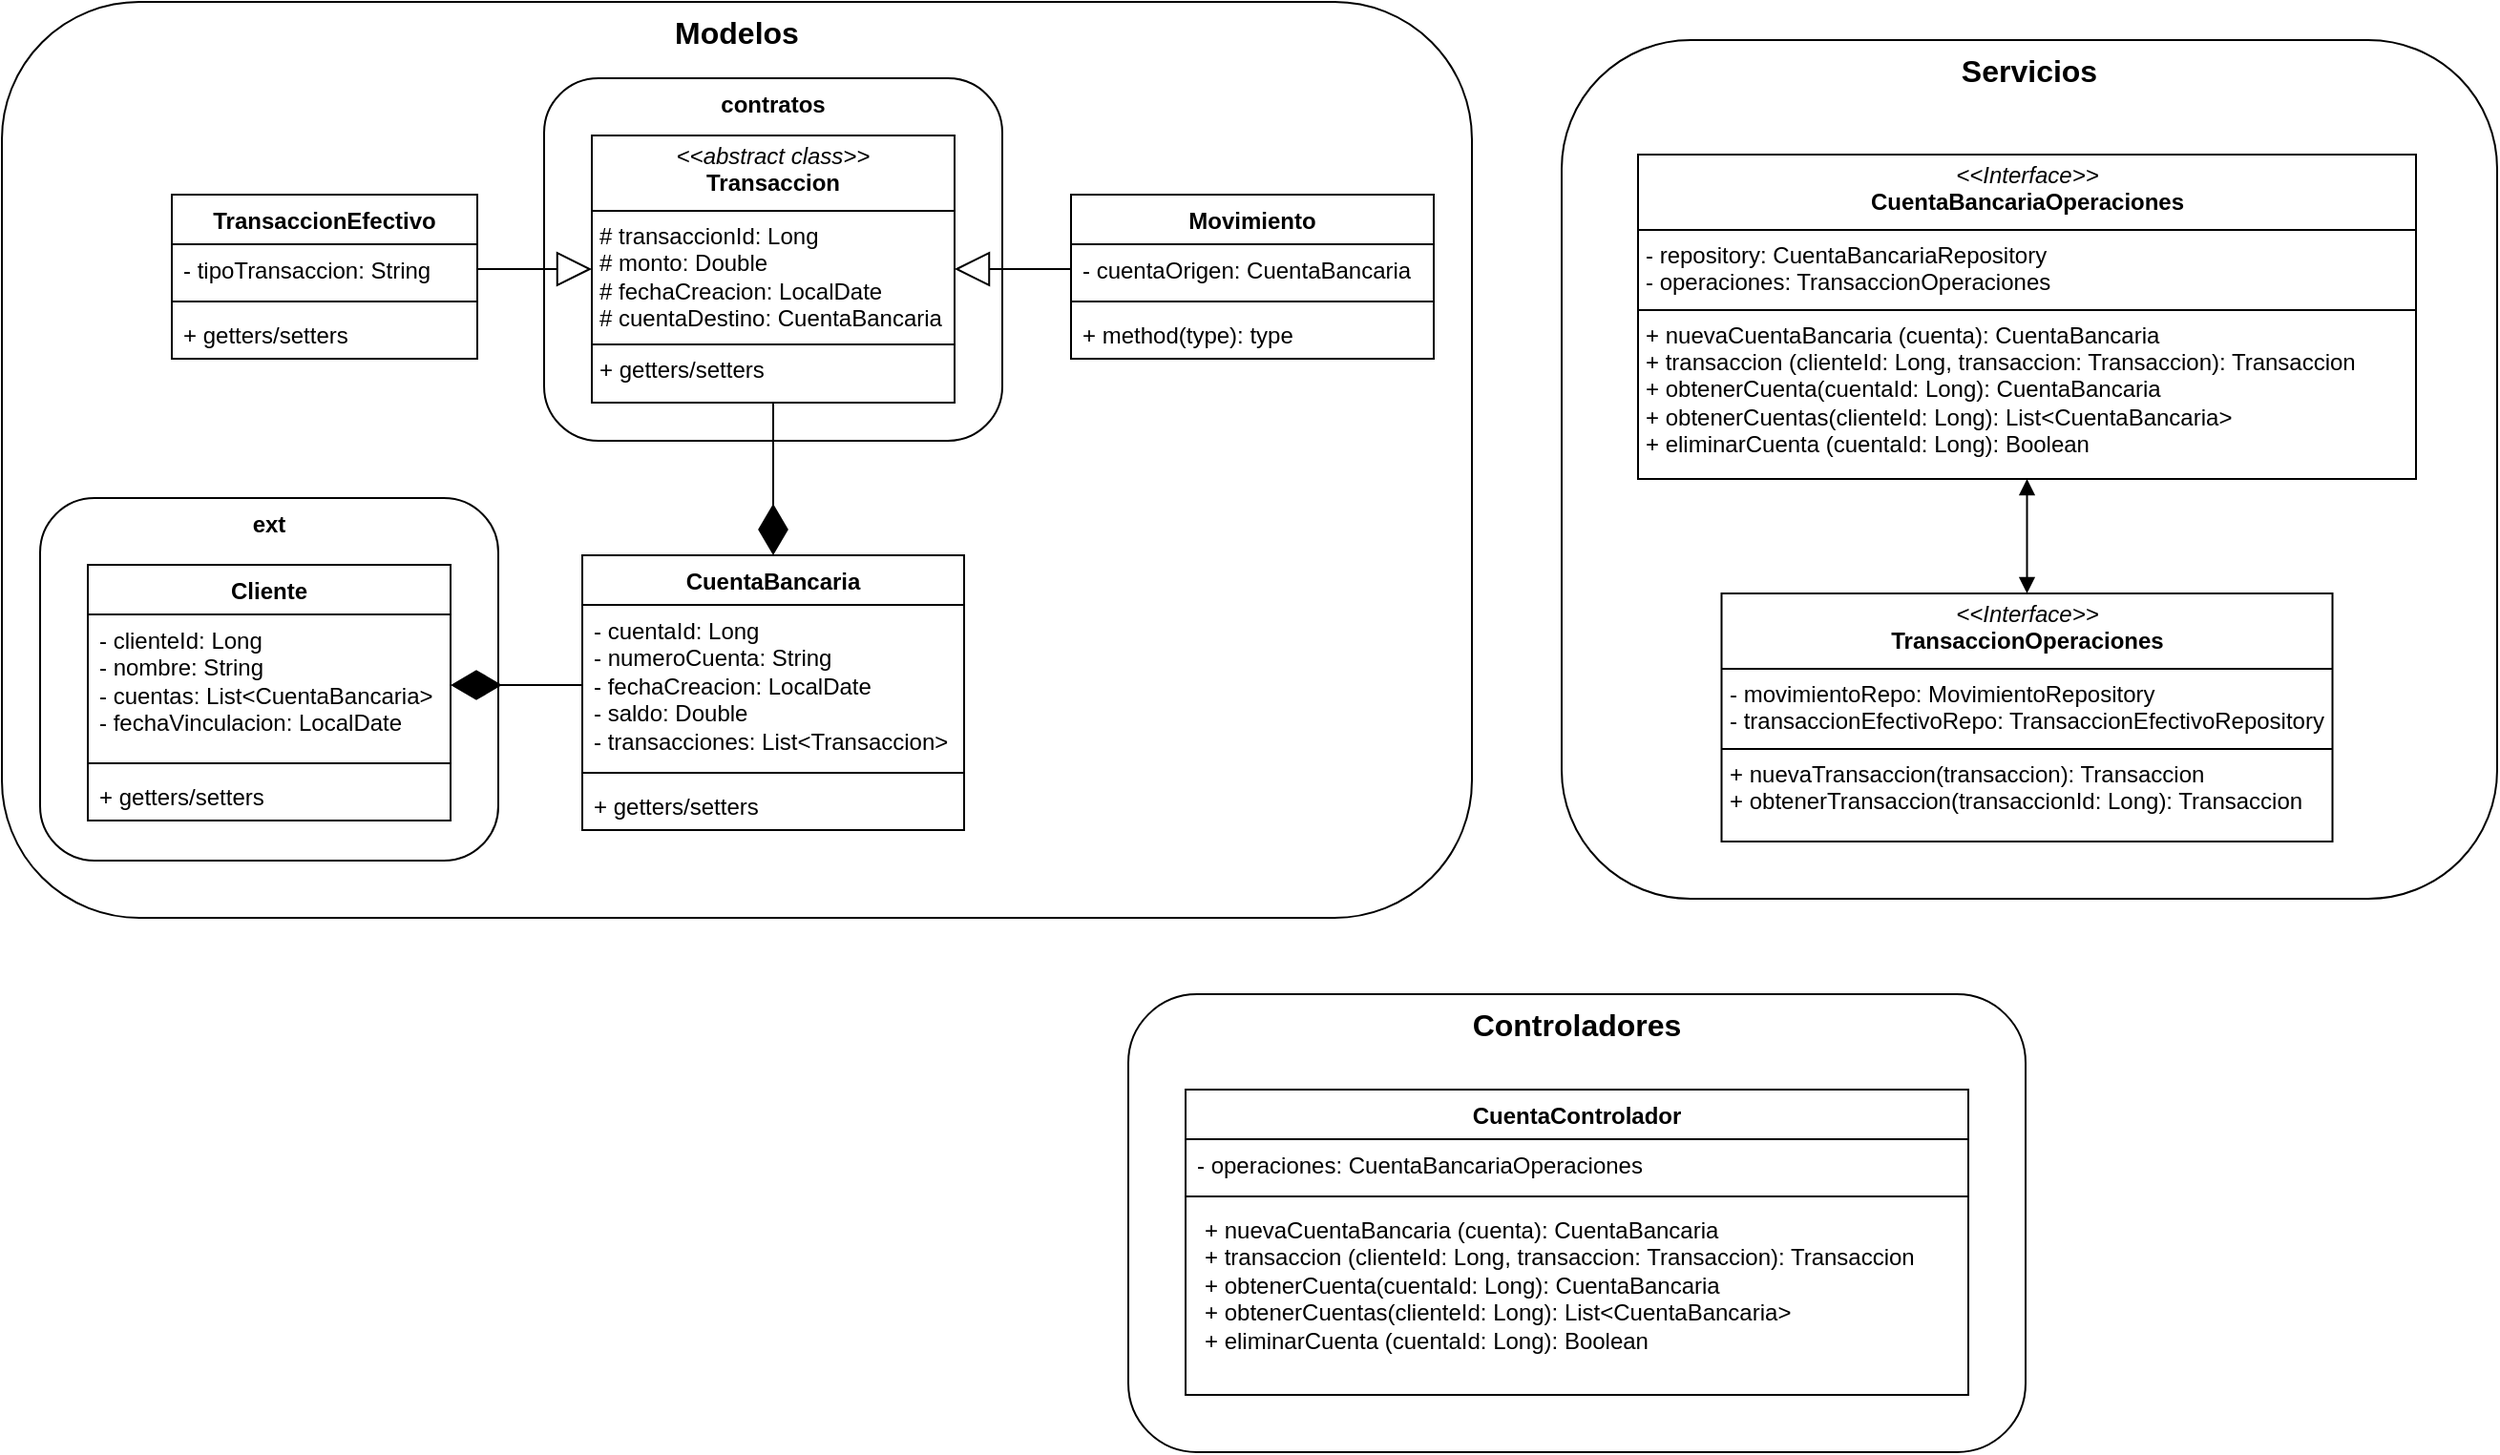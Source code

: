 <mxfile version="26.0.16">
  <diagram id="XnwHTPVDIBA9Wmv74DvP" name="CuentaBancaria">
    <mxGraphModel dx="1026" dy="1801" grid="1" gridSize="10" guides="1" tooltips="1" connect="1" arrows="1" fold="1" page="1" pageScale="1" pageWidth="827" pageHeight="1169" math="0" shadow="0">
      <root>
        <mxCell id="0" />
        <mxCell id="1" parent="0" />
        <mxCell id="LE9D9_dvOpwzLwSi8wmK-1" value="Modelos" style="rounded=1;whiteSpace=wrap;html=1;fontStyle=1;verticalAlign=top;fontSize=16;" parent="1" vertex="1">
          <mxGeometry x="10" y="-110" width="770" height="480" as="geometry" />
        </mxCell>
        <mxCell id="QrbDDLHOybWTe-8-9PaZ-1" value="CuentaBancaria" style="swimlane;fontStyle=1;align=center;verticalAlign=top;childLayout=stackLayout;horizontal=1;startSize=26;horizontalStack=0;resizeParent=1;resizeParentMax=0;resizeLast=0;collapsible=1;marginBottom=0;whiteSpace=wrap;html=1;" parent="1" vertex="1">
          <mxGeometry x="314" y="180" width="200" height="144" as="geometry" />
        </mxCell>
        <mxCell id="QrbDDLHOybWTe-8-9PaZ-2" value="- cuentaId: Long&lt;div&gt;- numeroCuenta: String&lt;/div&gt;&lt;div&gt;- fechaCreacion: LocalDate&lt;/div&gt;&lt;div&gt;- saldo: Double&lt;/div&gt;&lt;div&gt;- transacciones: List&amp;lt;Transaccion&amp;gt;&lt;/div&gt;" style="text;strokeColor=none;fillColor=none;align=left;verticalAlign=top;spacingLeft=4;spacingRight=4;overflow=hidden;rotatable=0;points=[[0,0.5],[1,0.5]];portConstraint=eastwest;whiteSpace=wrap;html=1;" parent="QrbDDLHOybWTe-8-9PaZ-1" vertex="1">
          <mxGeometry y="26" width="200" height="84" as="geometry" />
        </mxCell>
        <mxCell id="QrbDDLHOybWTe-8-9PaZ-3" value="" style="line;strokeWidth=1;fillColor=none;align=left;verticalAlign=middle;spacingTop=-1;spacingLeft=3;spacingRight=3;rotatable=0;labelPosition=right;points=[];portConstraint=eastwest;strokeColor=inherit;" parent="QrbDDLHOybWTe-8-9PaZ-1" vertex="1">
          <mxGeometry y="110" width="200" height="8" as="geometry" />
        </mxCell>
        <mxCell id="QrbDDLHOybWTe-8-9PaZ-4" value="+ getters/setters" style="text;strokeColor=none;fillColor=none;align=left;verticalAlign=top;spacingLeft=4;spacingRight=4;overflow=hidden;rotatable=0;points=[[0,0.5],[1,0.5]];portConstraint=eastwest;whiteSpace=wrap;html=1;" parent="QrbDDLHOybWTe-8-9PaZ-1" vertex="1">
          <mxGeometry y="118" width="200" height="26" as="geometry" />
        </mxCell>
        <mxCell id="TlY6ijvcw-Y4IYhiXwOv-6" value="" style="group" parent="1" vertex="1" connectable="0">
          <mxGeometry x="30" y="140" width="240" height="210" as="geometry" />
        </mxCell>
        <mxCell id="TlY6ijvcw-Y4IYhiXwOv-5" value="ext" style="rounded=1;whiteSpace=wrap;html=1;fontStyle=1;verticalAlign=top;" parent="TlY6ijvcw-Y4IYhiXwOv-6" vertex="1">
          <mxGeometry y="10" width="240" height="190" as="geometry" />
        </mxCell>
        <mxCell id="LE9D9_dvOpwzLwSi8wmK-2" value="Cliente" style="swimlane;fontStyle=1;align=center;verticalAlign=top;childLayout=stackLayout;horizontal=1;startSize=26;horizontalStack=0;resizeParent=1;resizeParentMax=0;resizeLast=0;collapsible=1;marginBottom=0;whiteSpace=wrap;html=1;" parent="TlY6ijvcw-Y4IYhiXwOv-6" vertex="1">
          <mxGeometry x="25" y="45" width="190" height="134" as="geometry" />
        </mxCell>
        <mxCell id="LE9D9_dvOpwzLwSi8wmK-3" value="- clienteId: Long&lt;div&gt;- nombre: String&lt;/div&gt;&lt;div&gt;- cuentas: List&amp;lt;CuentaBancaria&amp;gt;&lt;/div&gt;&lt;div&gt;- fechaVinculacion: LocalDate&lt;/div&gt;" style="text;strokeColor=none;fillColor=none;align=left;verticalAlign=top;spacingLeft=4;spacingRight=4;overflow=hidden;rotatable=0;points=[[0,0.5],[1,0.5]];portConstraint=eastwest;whiteSpace=wrap;html=1;" parent="LE9D9_dvOpwzLwSi8wmK-2" vertex="1">
          <mxGeometry y="26" width="190" height="74" as="geometry" />
        </mxCell>
        <mxCell id="LE9D9_dvOpwzLwSi8wmK-4" value="" style="line;strokeWidth=1;fillColor=none;align=left;verticalAlign=middle;spacingTop=-1;spacingLeft=3;spacingRight=3;rotatable=0;labelPosition=right;points=[];portConstraint=eastwest;strokeColor=inherit;" parent="LE9D9_dvOpwzLwSi8wmK-2" vertex="1">
          <mxGeometry y="100" width="190" height="8" as="geometry" />
        </mxCell>
        <mxCell id="LE9D9_dvOpwzLwSi8wmK-5" value="+ getters/setters" style="text;strokeColor=none;fillColor=none;align=left;verticalAlign=top;spacingLeft=4;spacingRight=4;overflow=hidden;rotatable=0;points=[[0,0.5],[1,0.5]];portConstraint=eastwest;whiteSpace=wrap;html=1;" parent="LE9D9_dvOpwzLwSi8wmK-2" vertex="1">
          <mxGeometry y="108" width="190" height="26" as="geometry" />
        </mxCell>
        <mxCell id="TlY6ijvcw-Y4IYhiXwOv-13" value="" style="group" parent="1" vertex="1" connectable="0">
          <mxGeometry x="304" y="-80" width="230" height="200" as="geometry" />
        </mxCell>
        <mxCell id="TlY6ijvcw-Y4IYhiXwOv-7" value="contratos" style="rounded=1;whiteSpace=wrap;html=1;fontStyle=1;verticalAlign=top;" parent="TlY6ijvcw-Y4IYhiXwOv-13" vertex="1">
          <mxGeometry x="-10" y="10" width="240" height="190" as="geometry" />
        </mxCell>
        <mxCell id="TlY6ijvcw-Y4IYhiXwOv-12" value="&lt;p style=&quot;margin:0px;margin-top:4px;text-align:center;&quot;&gt;&lt;i&gt;&amp;lt;&amp;lt;abstract class&amp;gt;&amp;gt;&lt;/i&gt;&lt;br&gt;&lt;b&gt;Transaccion&lt;/b&gt;&lt;/p&gt;&lt;hr size=&quot;1&quot; style=&quot;border-style:solid;&quot;&gt;&lt;p style=&quot;margin:0px;margin-left:4px;&quot;&gt;# transaccionId: Long&lt;/p&gt;&lt;p style=&quot;margin:0px;margin-left:4px;&quot;&gt;# monto: Double&lt;/p&gt;&lt;p style=&quot;margin:0px;margin-left:4px;&quot;&gt;# fechaCreacion: LocalDate&lt;/p&gt;&lt;p style=&quot;margin:0px;margin-left:4px;&quot;&gt;# cuentaDestino: CuentaBancaria&lt;/p&gt;&lt;hr size=&quot;1&quot; style=&quot;border-style:solid;&quot;&gt;&lt;p style=&quot;margin:0px;margin-left:4px;&quot;&gt;+ getters/setters&lt;/p&gt;" style="verticalAlign=top;align=left;overflow=fill;html=1;whiteSpace=wrap;" parent="TlY6ijvcw-Y4IYhiXwOv-13" vertex="1">
          <mxGeometry x="15" y="40" width="190" height="140" as="geometry" />
        </mxCell>
        <mxCell id="TlY6ijvcw-Y4IYhiXwOv-14" value="TransaccionEfectivo" style="swimlane;fontStyle=1;align=center;verticalAlign=top;childLayout=stackLayout;horizontal=1;startSize=26;horizontalStack=0;resizeParent=1;resizeParentMax=0;resizeLast=0;collapsible=1;marginBottom=0;whiteSpace=wrap;html=1;" parent="1" vertex="1">
          <mxGeometry x="99" y="-9" width="160" height="86" as="geometry" />
        </mxCell>
        <mxCell id="TlY6ijvcw-Y4IYhiXwOv-15" value="- tipoTransaccion: String" style="text;strokeColor=none;fillColor=none;align=left;verticalAlign=top;spacingLeft=4;spacingRight=4;overflow=hidden;rotatable=0;points=[[0,0.5],[1,0.5]];portConstraint=eastwest;whiteSpace=wrap;html=1;" parent="TlY6ijvcw-Y4IYhiXwOv-14" vertex="1">
          <mxGeometry y="26" width="160" height="26" as="geometry" />
        </mxCell>
        <mxCell id="TlY6ijvcw-Y4IYhiXwOv-16" value="" style="line;strokeWidth=1;fillColor=none;align=left;verticalAlign=middle;spacingTop=-1;spacingLeft=3;spacingRight=3;rotatable=0;labelPosition=right;points=[];portConstraint=eastwest;strokeColor=inherit;" parent="TlY6ijvcw-Y4IYhiXwOv-14" vertex="1">
          <mxGeometry y="52" width="160" height="8" as="geometry" />
        </mxCell>
        <mxCell id="TlY6ijvcw-Y4IYhiXwOv-17" value="+ getters/setters" style="text;strokeColor=none;fillColor=none;align=left;verticalAlign=top;spacingLeft=4;spacingRight=4;overflow=hidden;rotatable=0;points=[[0,0.5],[1,0.5]];portConstraint=eastwest;whiteSpace=wrap;html=1;" parent="TlY6ijvcw-Y4IYhiXwOv-14" vertex="1">
          <mxGeometry y="60" width="160" height="26" as="geometry" />
        </mxCell>
        <mxCell id="TlY6ijvcw-Y4IYhiXwOv-18" value="Movimiento" style="swimlane;fontStyle=1;align=center;verticalAlign=top;childLayout=stackLayout;horizontal=1;startSize=26;horizontalStack=0;resizeParent=1;resizeParentMax=0;resizeLast=0;collapsible=1;marginBottom=0;whiteSpace=wrap;html=1;" parent="1" vertex="1">
          <mxGeometry x="570" y="-9" width="190" height="86" as="geometry" />
        </mxCell>
        <mxCell id="TlY6ijvcw-Y4IYhiXwOv-19" value="- cuentaOrigen: CuentaBancaria" style="text;strokeColor=none;fillColor=none;align=left;verticalAlign=top;spacingLeft=4;spacingRight=4;overflow=hidden;rotatable=0;points=[[0,0.5],[1,0.5]];portConstraint=eastwest;whiteSpace=wrap;html=1;" parent="TlY6ijvcw-Y4IYhiXwOv-18" vertex="1">
          <mxGeometry y="26" width="190" height="26" as="geometry" />
        </mxCell>
        <mxCell id="TlY6ijvcw-Y4IYhiXwOv-20" value="" style="line;strokeWidth=1;fillColor=none;align=left;verticalAlign=middle;spacingTop=-1;spacingLeft=3;spacingRight=3;rotatable=0;labelPosition=right;points=[];portConstraint=eastwest;strokeColor=inherit;" parent="TlY6ijvcw-Y4IYhiXwOv-18" vertex="1">
          <mxGeometry y="52" width="190" height="8" as="geometry" />
        </mxCell>
        <mxCell id="TlY6ijvcw-Y4IYhiXwOv-21" value="+ method(type): type" style="text;strokeColor=none;fillColor=none;align=left;verticalAlign=top;spacingLeft=4;spacingRight=4;overflow=hidden;rotatable=0;points=[[0,0.5],[1,0.5]];portConstraint=eastwest;whiteSpace=wrap;html=1;" parent="TlY6ijvcw-Y4IYhiXwOv-18" vertex="1">
          <mxGeometry y="60" width="190" height="26" as="geometry" />
        </mxCell>
        <mxCell id="9ympy7Vj5MYxIRuZaczL-1" value="" style="endArrow=diamondThin;endFill=1;endSize=24;html=1;rounded=0;entryX=1;entryY=0.5;entryDx=0;entryDy=0;exitX=0;exitY=0.5;exitDx=0;exitDy=0;" parent="1" source="QrbDDLHOybWTe-8-9PaZ-2" target="LE9D9_dvOpwzLwSi8wmK-3" edge="1">
          <mxGeometry width="160" relative="1" as="geometry">
            <mxPoint x="300" y="150" as="sourcePoint" />
            <mxPoint x="460" y="150" as="targetPoint" />
          </mxGeometry>
        </mxCell>
        <mxCell id="9ympy7Vj5MYxIRuZaczL-2" value="" style="endArrow=diamondThin;endFill=1;endSize=24;html=1;rounded=0;entryX=0.5;entryY=0;entryDx=0;entryDy=0;exitX=0.5;exitY=1;exitDx=0;exitDy=0;" parent="1" source="TlY6ijvcw-Y4IYhiXwOv-12" target="QrbDDLHOybWTe-8-9PaZ-1" edge="1">
          <mxGeometry width="160" relative="1" as="geometry">
            <mxPoint x="300" y="150" as="sourcePoint" />
            <mxPoint x="460" y="150" as="targetPoint" />
          </mxGeometry>
        </mxCell>
        <mxCell id="9ympy7Vj5MYxIRuZaczL-5" value="" style="endArrow=block;endSize=16;endFill=0;html=1;rounded=0;exitX=1;exitY=0.5;exitDx=0;exitDy=0;entryX=0;entryY=0.5;entryDx=0;entryDy=0;" parent="1" source="TlY6ijvcw-Y4IYhiXwOv-15" target="TlY6ijvcw-Y4IYhiXwOv-12" edge="1">
          <mxGeometry width="160" relative="1" as="geometry">
            <mxPoint x="300" y="150" as="sourcePoint" />
            <mxPoint x="460" y="150" as="targetPoint" />
          </mxGeometry>
        </mxCell>
        <mxCell id="9ympy7Vj5MYxIRuZaczL-6" value="" style="endArrow=block;endSize=16;endFill=0;html=1;rounded=0;exitX=0;exitY=0.5;exitDx=0;exitDy=0;entryX=1;entryY=0.5;entryDx=0;entryDy=0;" parent="1" source="TlY6ijvcw-Y4IYhiXwOv-19" target="TlY6ijvcw-Y4IYhiXwOv-12" edge="1">
          <mxGeometry width="160" relative="1" as="geometry">
            <mxPoint x="300" y="150" as="sourcePoint" />
            <mxPoint x="460" y="150" as="targetPoint" />
          </mxGeometry>
        </mxCell>
        <mxCell id="9ympy7Vj5MYxIRuZaczL-10" value="" style="group" parent="1" vertex="1" connectable="0">
          <mxGeometry x="827" y="-90" width="490" height="450" as="geometry" />
        </mxCell>
        <mxCell id="LE9D9_dvOpwzLwSi8wmK-17" value="Servicios" style="rounded=1;whiteSpace=wrap;html=1;fontStyle=1;verticalAlign=top;fontSize=16;" parent="9ympy7Vj5MYxIRuZaczL-10" vertex="1">
          <mxGeometry width="490" height="450" as="geometry" />
        </mxCell>
        <mxCell id="9ympy7Vj5MYxIRuZaczL-9" value="" style="group" parent="9ympy7Vj5MYxIRuZaczL-10" vertex="1" connectable="0">
          <mxGeometry x="40" y="60" width="407.5" height="360" as="geometry" />
        </mxCell>
        <mxCell id="66eKhCe3xUYjhzK1BUf4-1" value="&lt;p style=&quot;margin:0px;margin-top:4px;text-align:center;&quot;&gt;&lt;i&gt;&amp;lt;&amp;lt;Interface&amp;gt;&amp;gt;&lt;/i&gt;&lt;br&gt;&lt;b&gt;CuentaBancariaOperaciones&lt;/b&gt;&lt;/p&gt;&lt;hr size=&quot;1&quot; style=&quot;border-style:solid;&quot;&gt;&lt;p style=&quot;margin:0px;margin-left:4px;&quot;&gt;- repository: CuentaBancariaRepository&lt;/p&gt;&lt;p style=&quot;margin:0px;margin-left:4px;&quot;&gt;- operaciones: TransaccionOperaciones&lt;/p&gt;&lt;hr size=&quot;1&quot; style=&quot;border-style:solid;&quot;&gt;&lt;p style=&quot;margin:0px;margin-left:4px;&quot;&gt;+ nuevaCuentaBancaria (cuenta): CuentaBancaria&lt;br&gt;+ transaccion (clienteId: Long, transaccion: Transaccion): Transaccion&lt;/p&gt;&lt;p style=&quot;margin:0px;margin-left:4px;&quot;&gt;+ obtenerCuenta(cuentaId: Long): CuentaBancaria&lt;/p&gt;&lt;p style=&quot;margin:0px;margin-left:4px;&quot;&gt;+ obtenerCuentas(clienteId: Long): List&amp;lt;CuentaBancaria&amp;gt;&lt;/p&gt;&lt;p style=&quot;margin:0px;margin-left:4px;&quot;&gt;+ eliminarCuenta (cuentaId: Long): Boolean&lt;/p&gt;" style="verticalAlign=top;align=left;overflow=fill;html=1;whiteSpace=wrap;" parent="9ympy7Vj5MYxIRuZaczL-9" vertex="1">
          <mxGeometry width="407.5" height="170" as="geometry" />
        </mxCell>
        <mxCell id="9ympy7Vj5MYxIRuZaczL-7" value="&lt;p style=&quot;margin:0px;margin-top:4px;text-align:center;&quot;&gt;&lt;i&gt;&amp;lt;&amp;lt;Interface&amp;gt;&amp;gt;&lt;/i&gt;&lt;br&gt;&lt;b&gt;TransaccionOperaciones&lt;/b&gt;&lt;/p&gt;&lt;hr size=&quot;1&quot; style=&quot;border-style:solid;&quot;&gt;&lt;p style=&quot;margin:0px;margin-left:4px;&quot;&gt;- movimientoRepo: MovimientoRepository&lt;/p&gt;&lt;p style=&quot;margin:0px;margin-left:4px;&quot;&gt;- transaccionEfectivoRepo: TransaccionEfectivoRepository&lt;/p&gt;&lt;hr size=&quot;1&quot; style=&quot;border-style:solid;&quot;&gt;&lt;p style=&quot;margin:0px;margin-left:4px;&quot;&gt;+ nuevaTransaccion(transaccion): Transaccion&lt;/p&gt;&lt;p style=&quot;margin:0px;margin-left:4px;&quot;&gt;+ obtenerTransaccion(transaccionId: Long): Transaccion&lt;/p&gt;" style="verticalAlign=top;align=left;overflow=fill;html=1;whiteSpace=wrap;" parent="9ympy7Vj5MYxIRuZaczL-9" vertex="1">
          <mxGeometry x="43.75" y="230" width="320" height="130" as="geometry" />
        </mxCell>
        <mxCell id="9ympy7Vj5MYxIRuZaczL-8" value="" style="endArrow=block;startArrow=block;endFill=1;startFill=1;html=1;rounded=0;exitX=0.5;exitY=1;exitDx=0;exitDy=0;entryX=0.5;entryY=0;entryDx=0;entryDy=0;" parent="9ympy7Vj5MYxIRuZaczL-9" source="66eKhCe3xUYjhzK1BUf4-1" target="9ympy7Vj5MYxIRuZaczL-7" edge="1">
          <mxGeometry width="160" relative="1" as="geometry">
            <mxPoint x="218.75" y="200" as="sourcePoint" />
            <mxPoint x="378.75" y="200" as="targetPoint" />
          </mxGeometry>
        </mxCell>
        <mxCell id="3rthO8rY5JneeiY6slwF-5" value="" style="group" parent="1" vertex="1" connectable="0">
          <mxGeometry x="600" y="410" width="470" height="240" as="geometry" />
        </mxCell>
        <mxCell id="6PeHLcTEgQ-kYGAc-o61-3" value="Controladores" style="rounded=1;whiteSpace=wrap;html=1;fontStyle=1;fontSize=16;verticalAlign=top;" parent="3rthO8rY5JneeiY6slwF-5" vertex="1">
          <mxGeometry width="470" height="240" as="geometry" />
        </mxCell>
        <mxCell id="3rthO8rY5JneeiY6slwF-1" value="CuentaControlador" style="swimlane;fontStyle=1;align=center;verticalAlign=top;childLayout=stackLayout;horizontal=1;startSize=26;horizontalStack=0;resizeParent=1;resizeParentMax=0;resizeLast=0;collapsible=1;marginBottom=0;whiteSpace=wrap;html=1;" parent="3rthO8rY5JneeiY6slwF-5" vertex="1">
          <mxGeometry x="30" y="50" width="410" height="160" as="geometry" />
        </mxCell>
        <mxCell id="3rthO8rY5JneeiY6slwF-2" value="- operaciones: CuentaBancariaOperaciones" style="text;strokeColor=none;fillColor=none;align=left;verticalAlign=top;spacingLeft=4;spacingRight=4;overflow=hidden;rotatable=0;points=[[0,0.5],[1,0.5]];portConstraint=eastwest;whiteSpace=wrap;html=1;" parent="3rthO8rY5JneeiY6slwF-1" vertex="1">
          <mxGeometry y="26" width="410" height="26" as="geometry" />
        </mxCell>
        <mxCell id="3rthO8rY5JneeiY6slwF-3" value="" style="line;strokeWidth=1;fillColor=none;align=left;verticalAlign=middle;spacingTop=-1;spacingLeft=3;spacingRight=3;rotatable=0;labelPosition=right;points=[];portConstraint=eastwest;strokeColor=inherit;" parent="3rthO8rY5JneeiY6slwF-1" vertex="1">
          <mxGeometry y="52" width="410" height="8" as="geometry" />
        </mxCell>
        <mxCell id="3rthO8rY5JneeiY6slwF-4" value="&lt;p style=&quot;margin: 0px 0px 0px 4px;&quot;&gt;+ nuevaCuentaBancaria (cuenta): CuentaBancaria&lt;br&gt;+ transaccion (clienteId: Long, transaccion: Transaccion): Transaccion&lt;/p&gt;&lt;p style=&quot;margin: 0px 0px 0px 4px;&quot;&gt;+ obtenerCuenta(cuentaId: Long): CuentaBancaria&lt;/p&gt;&lt;p style=&quot;margin: 0px 0px 0px 4px;&quot;&gt;+ obtenerCuentas(clienteId: Long): List&amp;lt;CuentaBancaria&amp;gt;&lt;/p&gt;&lt;p style=&quot;margin: 0px 0px 0px 4px;&quot;&gt;+ eliminarCuenta (cuentaId: Long): Boolean&lt;/p&gt;" style="text;strokeColor=none;fillColor=none;align=left;verticalAlign=top;spacingLeft=4;spacingRight=4;overflow=hidden;rotatable=0;points=[[0,0.5],[1,0.5]];portConstraint=eastwest;whiteSpace=wrap;html=1;" parent="3rthO8rY5JneeiY6slwF-1" vertex="1">
          <mxGeometry y="60" width="410" height="100" as="geometry" />
        </mxCell>
      </root>
    </mxGraphModel>
  </diagram>
</mxfile>
